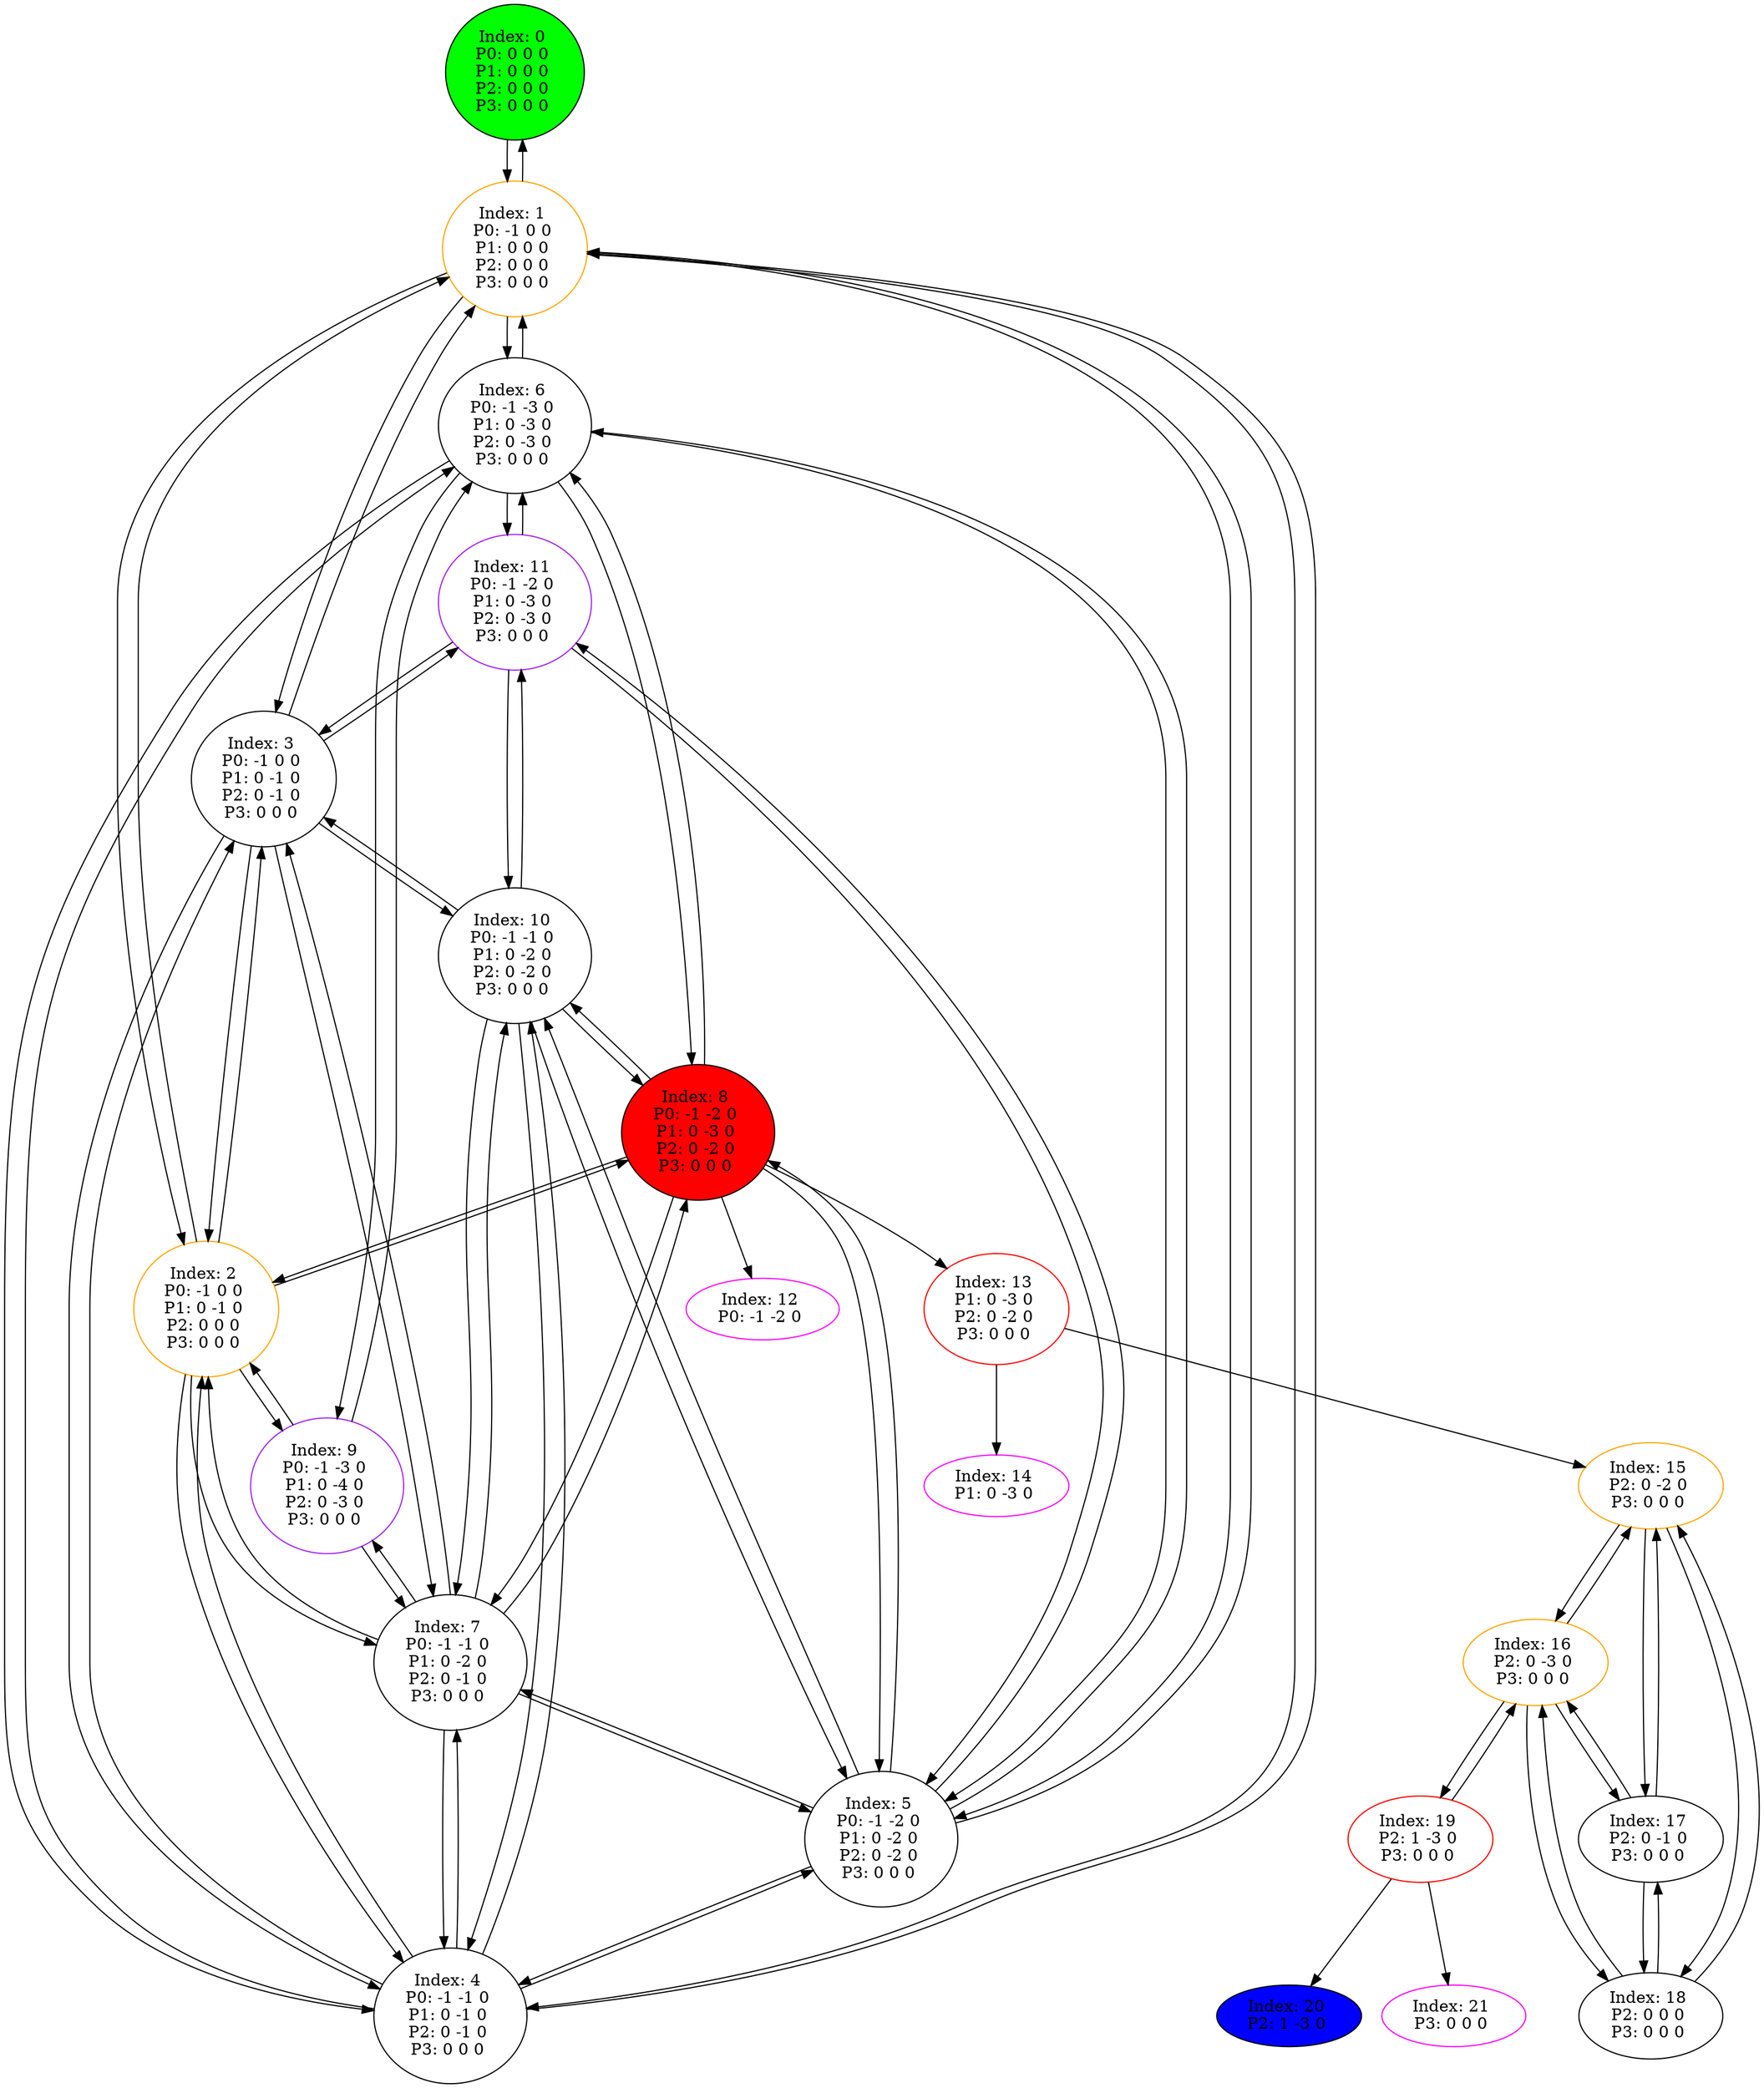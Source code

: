 digraph G {
color = "black"
0[label = "Index: 0 
P0: 0 0 0 
P1: 0 0 0 
P2: 0 0 0 
P3: 0 0 0 
", style="filled", fillcolor = "green"]
1[label = "Index: 1 
P0: -1 0 0 
P1: 0 0 0 
P2: 0 0 0 
P3: 0 0 0 
", color = "orange"]
2[label = "Index: 2 
P0: -1 0 0 
P1: 0 -1 0 
P2: 0 0 0 
P3: 0 0 0 
", color = "orange"]
3[label = "Index: 3 
P0: -1 0 0 
P1: 0 -1 0 
P2: 0 -1 0 
P3: 0 0 0 
"]
4[label = "Index: 4 
P0: -1 -1 0 
P1: 0 -1 0 
P2: 0 -1 0 
P3: 0 0 0 
"]
5[label = "Index: 5 
P0: -1 -2 0 
P1: 0 -2 0 
P2: 0 -2 0 
P3: 0 0 0 
"]
6[label = "Index: 6 
P0: -1 -3 0 
P1: 0 -3 0 
P2: 0 -3 0 
P3: 0 0 0 
"]
7[label = "Index: 7 
P0: -1 -1 0 
P1: 0 -2 0 
P2: 0 -1 0 
P3: 0 0 0 
"]
8[label = "Index: 8 
P0: -1 -2 0 
P1: 0 -3 0 
P2: 0 -2 0 
P3: 0 0 0 
", style="filled", fillcolor = "red"]
9[label = "Index: 9 
P0: -1 -3 0 
P1: 0 -4 0 
P2: 0 -3 0 
P3: 0 0 0 
", color = "purple"]
10[label = "Index: 10 
P0: -1 -1 0 
P1: 0 -2 0 
P2: 0 -2 0 
P3: 0 0 0 
"]
11[label = "Index: 11 
P0: -1 -2 0 
P1: 0 -3 0 
P2: 0 -3 0 
P3: 0 0 0 
", color = "purple"]
12[label = "Index: 12 
P0: -1 -2 0 
", color = "fuchsia"]
13[label = "Index: 13 
P1: 0 -3 0 
P2: 0 -2 0 
P3: 0 0 0 
", color = "red"]
14[label = "Index: 14 
P1: 0 -3 0 
", color = "fuchsia"]
15[label = "Index: 15 
P2: 0 -2 0 
P3: 0 0 0 
", color = "orange"]
16[label = "Index: 16 
P2: 0 -3 0 
P3: 0 0 0 
", color = "orange"]
17[label = "Index: 17 
P2: 0 -1 0 
P3: 0 0 0 
"]
18[label = "Index: 18 
P2: 0 0 0 
P3: 0 0 0 
"]
19[label = "Index: 19 
P2: 1 -3 0 
P3: 0 0 0 
", color = "red"]
20[label = "Index: 20 
P2: 1 -3 0 
", style="filled", fillcolor = "blue"]
21[label = "Index: 21 
P3: 0 0 0 
", color = "fuchsia"]
0 -> 1

1 -> 0
1 -> 2
1 -> 3
1 -> 4
1 -> 5
1 -> 6

2 -> 1
2 -> 3
2 -> 4
2 -> 7
2 -> 8
2 -> 9

3 -> 1
3 -> 2
3 -> 4
3 -> 7
3 -> 10
3 -> 11

4 -> 1
4 -> 2
4 -> 3
4 -> 7
4 -> 10
4 -> 5
4 -> 6

5 -> 1
5 -> 4
5 -> 10
5 -> 8
5 -> 7
5 -> 11
5 -> 6

6 -> 1
6 -> 4
6 -> 5
6 -> 11
6 -> 9
6 -> 8

7 -> 2
7 -> 3
7 -> 4
7 -> 5
7 -> 10
7 -> 8
7 -> 9

8 -> 2
8 -> 5
8 -> 6
8 -> 7
8 -> 10
8 -> 13
8 -> 12

9 -> 2
9 -> 6
9 -> 7

10 -> 3
10 -> 4
10 -> 5
10 -> 7
10 -> 8
10 -> 11

11 -> 3
11 -> 5
11 -> 6
11 -> 10

13 -> 15
13 -> 14

15 -> 16
15 -> 17
15 -> 18

16 -> 15
16 -> 19
16 -> 17
16 -> 18

17 -> 15
17 -> 16
17 -> 18

18 -> 15
18 -> 16
18 -> 17

19 -> 16
19 -> 21
19 -> 20

}

